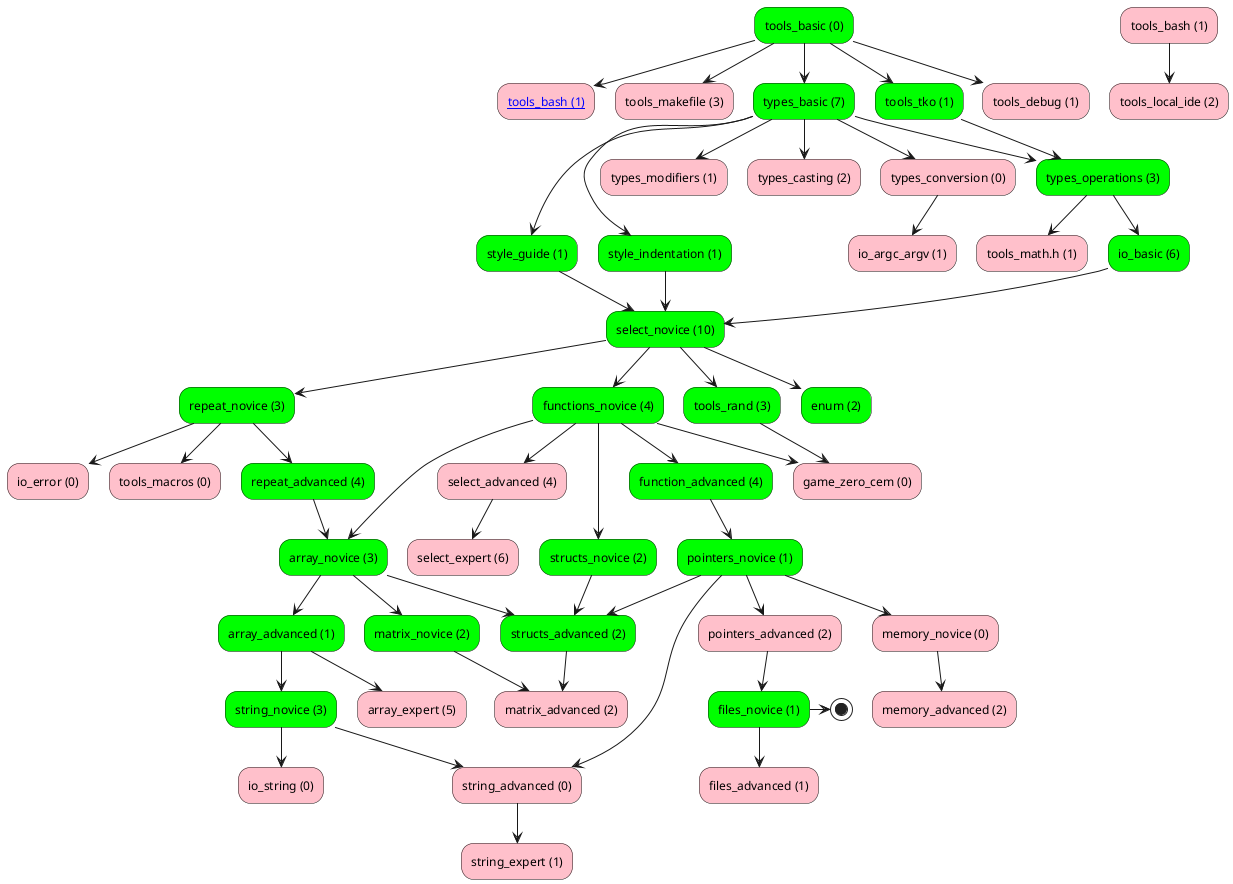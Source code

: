 @startuml graph
"tools_basic (0)" #lime --> "[[http://google.com tools_bash (1)]]"  #pink
"tools_bash (1)" #pink --> "tools_local_ide (2)" #pink
"tools_basic (0)" #lime --> "tools_makefile (3)" #pink
"tools_basic (0)" #lime --> "types_basic (7)" #lime
"types_basic (7)" #lime --> "style_guide (1)" #lime
"types_basic (7)" #lime --> "style_indentation (1)" #lime
"types_basic (7)" #lime --> "types_modifiers (1)" #pink
"types_basic (7)" #lime --> "types_casting (2)" #pink
"types_basic (7)" #lime --> "types_conversion (0)" #pink
"types_basic (7)" #lime --> "types_operations (3)" #lime
"tools_tko (1)" #lime --> "types_operations (3)" #lime
"types_operations (3)" #lime --> "tools_math.h (1)" #pink
"types_operations (3)" #lime --> "io_basic (6)" #lime
"string_novice (3)" #lime --> "io_string (0)" #pink
"repeat_novice (3)" #lime --> "io_error (0)" #pink
"repeat_novice (3)" #lime --> "tools_macros (0)" #pink
"tools_basic (0)" #lime --> "tools_tko (1)" #lime
"io_basic (6)" #lime --> "select_novice (10)" #lime
"style_guide (1)" #lime --> "select_novice (10)" #lime
"style_indentation (1)" #lime --> "select_novice (10)" #lime
"tools_basic (0)" #lime --> "tools_debug (1)" #pink
"functions_novice (4)" #lime --> "select_advanced (4)" #pink
"select_advanced (4)" #pink --> "select_expert (6)" #pink
"select_novice (10)" #lime --> "functions_novice (4)" #lime
"functions_novice (4)" #lime --> "function_advanced (4)" #lime
"select_novice (10)" #lime --> "repeat_novice (3)" #lime
"repeat_novice (3)" #lime --> "repeat_advanced (4)" #lime
"select_novice (10)" #lime --> "tools_rand (3)" #lime
"tools_rand (3)" #lime --> "game_zero_cem (0)" #pink
"functions_novice (4)" #lime --> "game_zero_cem (0)" #pink
"types_conversion (0)" #pink --> "io_argc_argv (1)" #pink
"repeat_advanced (4)" #lime --> "array_novice (3)" #lime
"functions_novice (4)" #lime --> "array_novice (3)" #lime
"array_novice (3)" #lime --> "array_advanced (1)" #lime
"array_advanced (1)" #lime --> "array_expert (5)" #pink
"array_advanced (1)" #lime --> "string_novice (3)" #lime
"string_novice (3)" #lime --> "string_advanced (0)" #pink
"pointers_novice (1)" #lime --> "string_advanced (0)" #pink
"string_advanced (0)" #pink --> "string_expert (1)" #pink
"function_advanced (4)" #lime --> "pointers_novice (1)" #lime
"functions_novice (4)" #lime --> "structs_novice (2)" #lime
"array_novice (3)" #lime --> "matrix_novice (2)" #lime
"matrix_novice (2)" #lime --> "matrix_advanced (2)" #pink
"structs_advanced (2)" #lime --> "matrix_advanced (2)" #pink
"pointers_novice (1)" #lime --> "structs_advanced (2)" #lime
"array_novice (3)" #lime --> "structs_advanced (2)" #lime
"structs_novice (2)" #lime --> "structs_advanced (2)" #lime
"select_novice (10)" #lime --> "enum (2)" #lime
"pointers_novice (1)" #lime --> "pointers_advanced (2)" #pink
"pointers_novice (1)" #lime --> "memory_novice (0)" #pink
"memory_novice (0)" #pink --> "memory_advanced (2)" #pink
"pointers_advanced (2)" #pink --> "files_novice (1)" #lime
"files_novice (1)" #lime --> "files_advanced (1)" #pink
"files_novice (1)" #lime -> (*)
@enduml